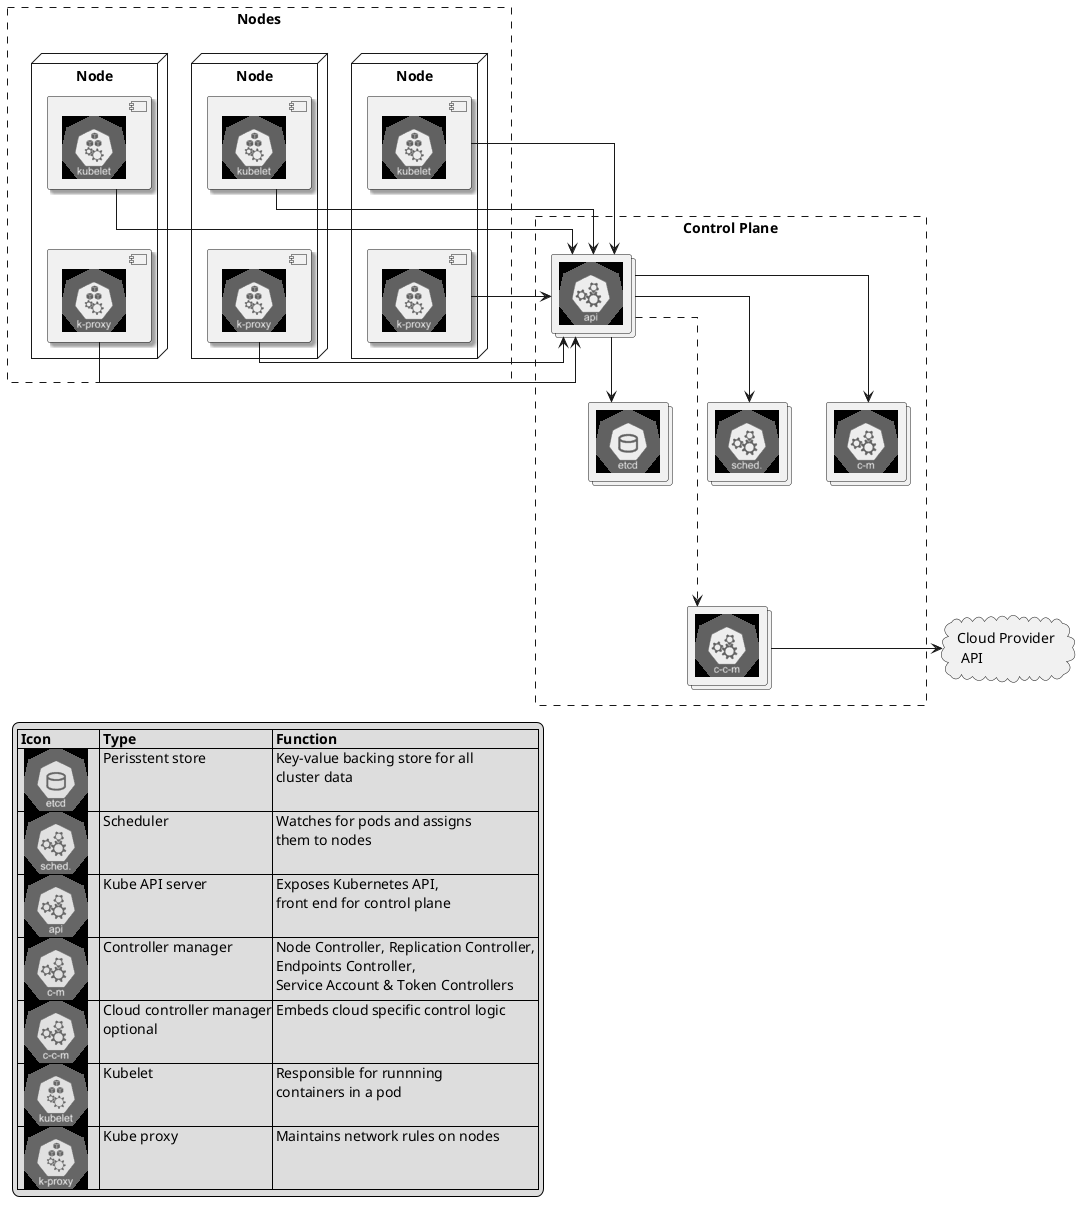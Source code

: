 @startuml Kubernetes Architecture

!include <kubernetes/k8s-sprites-labeled-25pct>
skinparam monochrome true
skinparam style strictuml
skinparam componentShadowing true
skinparam rectangleRoundCorner 35
skinparam rectangleBorderStyle dashed
skinparam linetype ortho

legend left
 |= Icon |= Type |= Function  |
 |  <$etcd>  | Perisstent store | Key-value backing store for all \n cluster data |
 |  <$sched> | Scheduler | Watches for pods and assigns \n them to nodes |
 |  <$api>   | Kube API server | Exposes Kubernetes API,\n front end for control plane |
 |  <$c_m>   | Controller manager | Node Controller, Replication Controller, \n Endpoints Controller, \n Service Account & Token Controllers |
 |  <$c_c_m> | Cloud controller manager\n optional | Embeds cloud specific control logic |
 |  <$kubelet> | Kubelet | Responsible for runnning \n containers in a pod |
 |  <$k_proxy> | Kube proxy | Maintains network rules on nodes |
endlegend

rectangle  "Control Plane" as ctrl {
    collections "<$etcd>" as etcd
    collections "<$sched>" as sched
    collections "<$api>" as api
    collections "<$c_m>" as cm
    collections "<$c_c_m>" as ccm
    api --> cm
    api ....> ccm
    api --> sched
    api --> etcd
}

rectangle "Nodes" as nodes {
    node "Node" as node1 {
        component "<$kubelet>" as 1
        component "<$k_proxy>" as 2
        1 -[hidden]-> 2
    }
    node "Node" as node2 {
        component "<$kubelet>" as 3
        component "<$k_proxy>" as 4
        3 -[hidden]-> 4
    }
    node "Node" as node3 {
        component "<$kubelet>" as 5
        component "<$k_proxy>" as 6
        5 -[hidden]-> 6
    }
}

cloud "Cloud Provider\n API" as cloud

'ctrl -[hidden]-> nodes
ccm -> cloud

1 -> api
2 -> api
3 -> api
4 -> api
5 -> api
6 -> api
@enduml